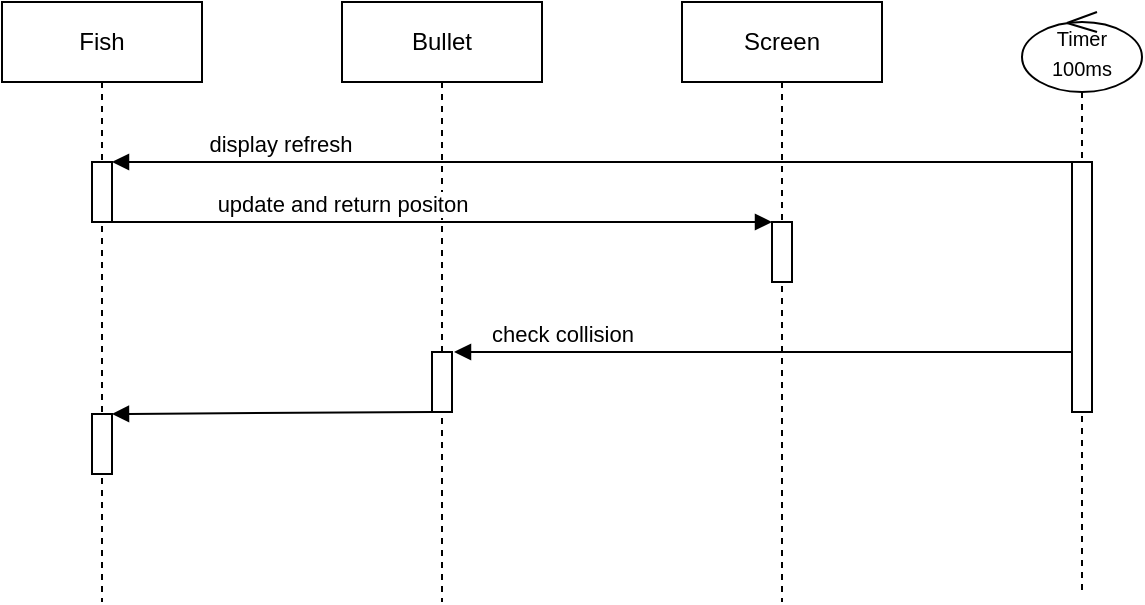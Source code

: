 <mxfile version="22.1.11" type="github">
  <diagram name="Page-1" id="2YBvvXClWsGukQMizWep">
    <mxGraphModel dx="649" dy="361" grid="1" gridSize="10" guides="1" tooltips="1" connect="1" arrows="1" fold="1" page="1" pageScale="1" pageWidth="850" pageHeight="1100" math="0" shadow="0">
      <root>
        <mxCell id="0" />
        <mxCell id="1" parent="0" />
        <mxCell id="aM9ryv3xv72pqoxQDRHE-5" value="Screen&lt;br&gt;" style="shape=umlLifeline;perimeter=lifelinePerimeter;whiteSpace=wrap;html=1;container=0;dropTarget=0;collapsible=0;recursiveResize=0;outlineConnect=0;portConstraint=eastwest;newEdgeStyle={&quot;edgeStyle&quot;:&quot;elbowEdgeStyle&quot;,&quot;elbow&quot;:&quot;vertical&quot;,&quot;curved&quot;:0,&quot;rounded&quot;:0};" parent="1" vertex="1">
          <mxGeometry x="400" y="70" width="100" height="300" as="geometry" />
        </mxCell>
        <mxCell id="aM9ryv3xv72pqoxQDRHE-6" value="" style="html=1;points=[];perimeter=orthogonalPerimeter;outlineConnect=0;targetShapes=umlLifeline;portConstraint=eastwest;newEdgeStyle={&quot;edgeStyle&quot;:&quot;elbowEdgeStyle&quot;,&quot;elbow&quot;:&quot;vertical&quot;,&quot;curved&quot;:0,&quot;rounded&quot;:0};" parent="aM9ryv3xv72pqoxQDRHE-5" vertex="1">
          <mxGeometry x="45" y="110" width="10" height="30" as="geometry" />
        </mxCell>
        <mxCell id="JWCl1nF0pfPk-IVI1IQV-1" value="Fish" style="shape=umlLifeline;perimeter=lifelinePerimeter;whiteSpace=wrap;html=1;container=0;dropTarget=0;collapsible=0;recursiveResize=0;outlineConnect=0;portConstraint=eastwest;newEdgeStyle={&quot;edgeStyle&quot;:&quot;elbowEdgeStyle&quot;,&quot;elbow&quot;:&quot;vertical&quot;,&quot;curved&quot;:0,&quot;rounded&quot;:0};" vertex="1" parent="1">
          <mxGeometry x="60" y="70" width="100" height="300" as="geometry" />
        </mxCell>
        <mxCell id="JWCl1nF0pfPk-IVI1IQV-27" value="" style="html=1;points=[];perimeter=orthogonalPerimeter;outlineConnect=0;targetShapes=umlLifeline;portConstraint=eastwest;newEdgeStyle={&quot;edgeStyle&quot;:&quot;elbowEdgeStyle&quot;,&quot;elbow&quot;:&quot;vertical&quot;,&quot;curved&quot;:0,&quot;rounded&quot;:0};" vertex="1" parent="JWCl1nF0pfPk-IVI1IQV-1">
          <mxGeometry x="45" y="80" width="10" height="30" as="geometry" />
        </mxCell>
        <mxCell id="JWCl1nF0pfPk-IVI1IQV-28" value="" style="html=1;points=[];perimeter=orthogonalPerimeter;outlineConnect=0;targetShapes=umlLifeline;portConstraint=eastwest;newEdgeStyle={&quot;edgeStyle&quot;:&quot;elbowEdgeStyle&quot;,&quot;elbow&quot;:&quot;vertical&quot;,&quot;curved&quot;:0,&quot;rounded&quot;:0};" vertex="1" parent="JWCl1nF0pfPk-IVI1IQV-1">
          <mxGeometry x="45" y="206" width="10" height="30" as="geometry" />
        </mxCell>
        <mxCell id="JWCl1nF0pfPk-IVI1IQV-12" value="&lt;font style=&quot;font-size: 10px;&quot;&gt;Timer&lt;br&gt;100ms&lt;/font&gt;" style="shape=umlLifeline;perimeter=lifelinePerimeter;whiteSpace=wrap;html=1;container=1;dropTarget=0;collapsible=0;recursiveResize=0;outlineConnect=0;portConstraint=eastwest;newEdgeStyle={&quot;curved&quot;:0,&quot;rounded&quot;:0};participant=umlControl;" vertex="1" parent="1">
          <mxGeometry x="570" y="75" width="60" height="290" as="geometry" />
        </mxCell>
        <mxCell id="JWCl1nF0pfPk-IVI1IQV-23" value="" style="html=1;points=[[0,0,0,0,5],[0,1,0,0,-5],[1,0,0,0,5],[1,1,0,0,-5]];perimeter=orthogonalPerimeter;outlineConnect=0;targetShapes=umlLifeline;portConstraint=eastwest;newEdgeStyle={&quot;curved&quot;:0,&quot;rounded&quot;:0};" vertex="1" parent="JWCl1nF0pfPk-IVI1IQV-12">
          <mxGeometry x="25" y="75" width="10" height="125" as="geometry" />
        </mxCell>
        <mxCell id="JWCl1nF0pfPk-IVI1IQV-16" value="Bullet" style="shape=umlLifeline;perimeter=lifelinePerimeter;whiteSpace=wrap;html=1;container=0;dropTarget=0;collapsible=0;recursiveResize=0;outlineConnect=0;portConstraint=eastwest;newEdgeStyle={&quot;edgeStyle&quot;:&quot;elbowEdgeStyle&quot;,&quot;elbow&quot;:&quot;vertical&quot;,&quot;curved&quot;:0,&quot;rounded&quot;:0};" vertex="1" parent="1">
          <mxGeometry x="230" y="70" width="100" height="300" as="geometry" />
        </mxCell>
        <mxCell id="JWCl1nF0pfPk-IVI1IQV-17" value="" style="html=1;points=[];perimeter=orthogonalPerimeter;outlineConnect=0;targetShapes=umlLifeline;portConstraint=eastwest;newEdgeStyle={&quot;edgeStyle&quot;:&quot;elbowEdgeStyle&quot;,&quot;elbow&quot;:&quot;vertical&quot;,&quot;curved&quot;:0,&quot;rounded&quot;:0};" vertex="1" parent="JWCl1nF0pfPk-IVI1IQV-16">
          <mxGeometry x="45" y="175" width="10" height="30" as="geometry" />
        </mxCell>
        <mxCell id="JWCl1nF0pfPk-IVI1IQV-18" value="display refresh" style="html=1;verticalAlign=bottom;endArrow=block;curved=0;rounded=0;" edge="1" parent="1" source="JWCl1nF0pfPk-IVI1IQV-23">
          <mxGeometry x="0.649" width="80" relative="1" as="geometry">
            <mxPoint x="599.5" y="150.0" as="sourcePoint" />
            <mxPoint x="115" y="150.0" as="targetPoint" />
            <mxPoint as="offset" />
          </mxGeometry>
        </mxCell>
        <mxCell id="JWCl1nF0pfPk-IVI1IQV-20" value="update and return positon" style="html=1;verticalAlign=bottom;endArrow=block;curved=0;rounded=0;" edge="1" parent="1">
          <mxGeometry x="-0.303" width="80" relative="1" as="geometry">
            <mxPoint x="115" y="180" as="sourcePoint" />
            <mxPoint x="445" y="180" as="targetPoint" />
            <mxPoint as="offset" />
          </mxGeometry>
        </mxCell>
        <mxCell id="JWCl1nF0pfPk-IVI1IQV-24" value="check collision" style="html=1;verticalAlign=bottom;endArrow=block;curved=0;rounded=0;" edge="1" parent="1" source="JWCl1nF0pfPk-IVI1IQV-23">
          <mxGeometry x="0.649" width="80" relative="1" as="geometry">
            <mxPoint x="576" y="245" as="sourcePoint" />
            <mxPoint x="286" y="245" as="targetPoint" />
            <mxPoint as="offset" />
          </mxGeometry>
        </mxCell>
        <mxCell id="JWCl1nF0pfPk-IVI1IQV-25" value="" style="html=1;verticalAlign=bottom;endArrow=block;curved=0;rounded=0;" edge="1" parent="1" target="JWCl1nF0pfPk-IVI1IQV-28">
          <mxGeometry width="80" relative="1" as="geometry">
            <mxPoint x="275" y="275" as="sourcePoint" />
            <mxPoint x="185" y="275" as="targetPoint" />
          </mxGeometry>
        </mxCell>
      </root>
    </mxGraphModel>
  </diagram>
</mxfile>
